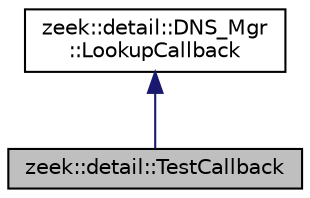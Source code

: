 digraph "zeek::detail::TestCallback"
{
 // LATEX_PDF_SIZE
  edge [fontname="Helvetica",fontsize="10",labelfontname="Helvetica",labelfontsize="10"];
  node [fontname="Helvetica",fontsize="10",shape=record];
  Node1 [label="zeek::detail::TestCallback",height=0.2,width=0.4,color="black", fillcolor="grey75", style="filled", fontcolor="black",tooltip=" "];
  Node2 -> Node1 [dir="back",color="midnightblue",fontsize="10",style="solid",fontname="Helvetica"];
  Node2 [label="zeek::detail::DNS_Mgr\l::LookupCallback",height=0.2,width=0.4,color="black", fillcolor="white", style="filled",URL="$d8/d29/classzeek_1_1detail_1_1DNS__Mgr_1_1LookupCallback.html",tooltip=" "];
}
